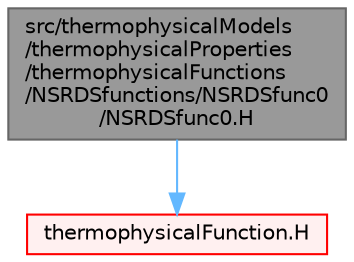 digraph "src/thermophysicalModels/thermophysicalProperties/thermophysicalFunctions/NSRDSfunctions/NSRDSfunc0/NSRDSfunc0.H"
{
 // LATEX_PDF_SIZE
  bgcolor="transparent";
  edge [fontname=Helvetica,fontsize=10,labelfontname=Helvetica,labelfontsize=10];
  node [fontname=Helvetica,fontsize=10,shape=box,height=0.2,width=0.4];
  Node1 [id="Node000001",label="src/thermophysicalModels\l/thermophysicalProperties\l/thermophysicalFunctions\l/NSRDSfunctions/NSRDSfunc0\l/NSRDSfunc0.H",height=0.2,width=0.4,color="gray40", fillcolor="grey60", style="filled", fontcolor="black",tooltip=" "];
  Node1 -> Node2 [id="edge1_Node000001_Node000002",color="steelblue1",style="solid",tooltip=" "];
  Node2 [id="Node000002",label="thermophysicalFunction.H",height=0.2,width=0.4,color="red", fillcolor="#FFF0F0", style="filled",URL="$thermophysicalFunction_8H.html",tooltip=" "];
}
